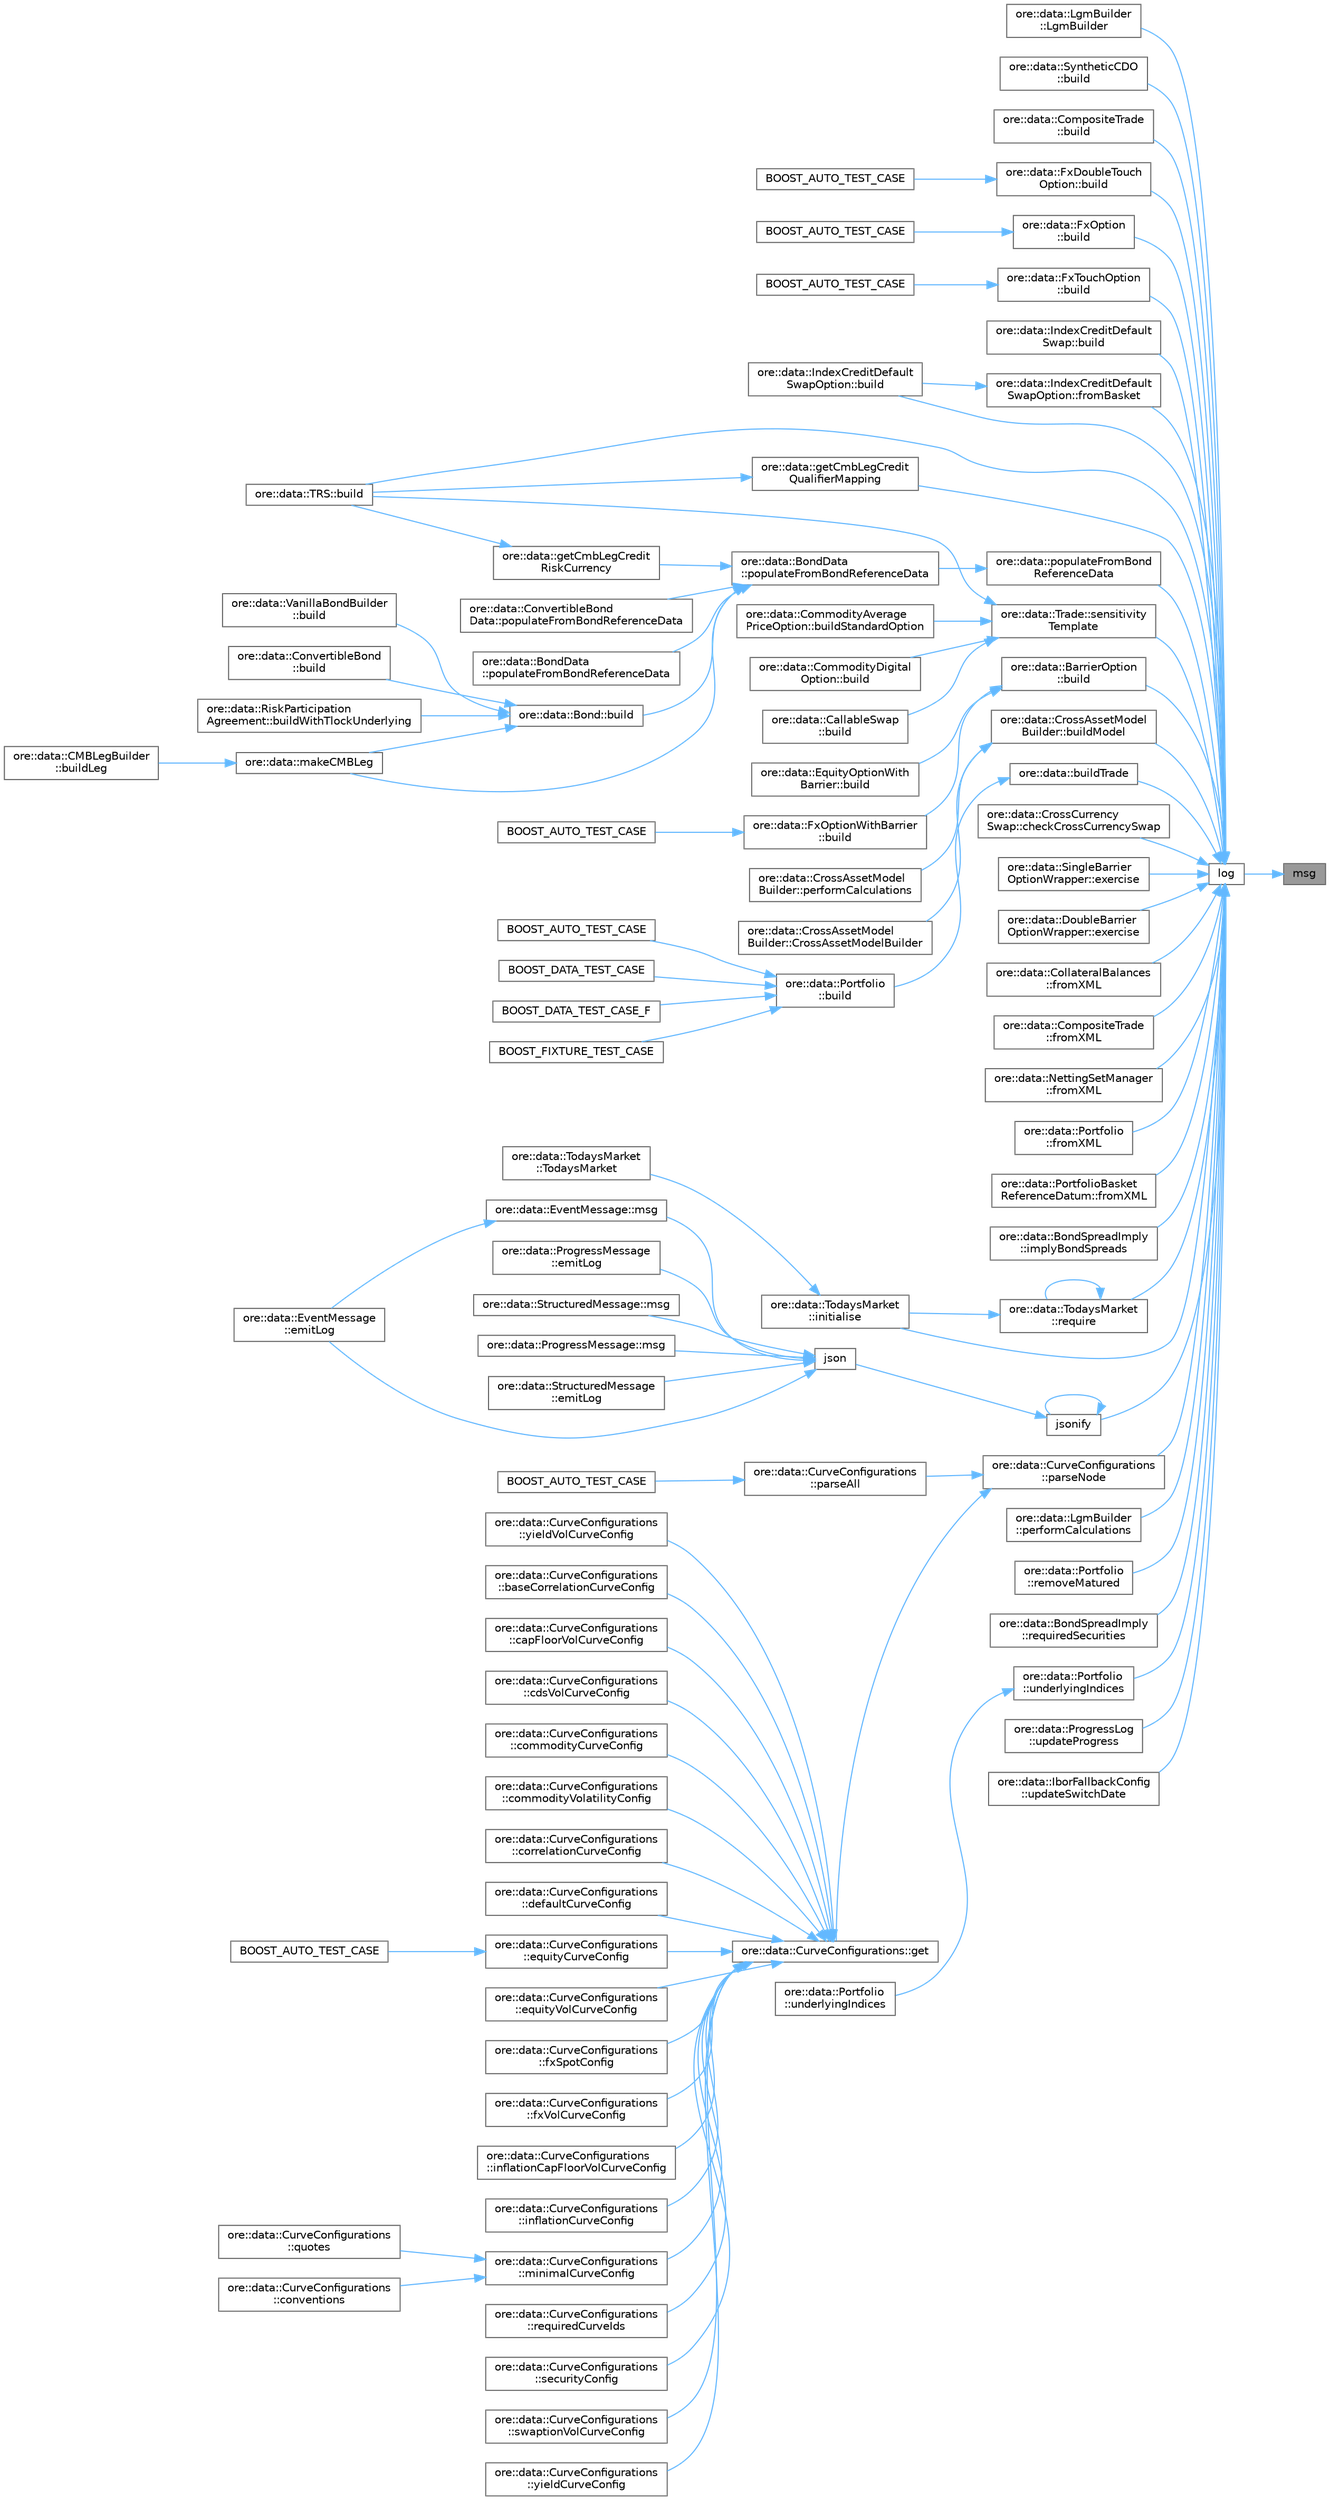 digraph "msg"
{
 // INTERACTIVE_SVG=YES
 // LATEX_PDF_SIZE
  bgcolor="transparent";
  edge [fontname=Helvetica,fontsize=10,labelfontname=Helvetica,labelfontsize=10];
  node [fontname=Helvetica,fontsize=10,shape=box,height=0.2,width=0.4];
  rankdir="RL";
  Node1 [label="msg",height=0.2,width=0.4,color="gray40", fillcolor="grey60", style="filled", fontcolor="black",tooltip="return a std::string for the log file"];
  Node1 -> Node2 [dir="back",color="steelblue1",style="solid"];
  Node2 [label="log",height=0.2,width=0.4,color="grey40", fillcolor="white", style="filled",URL="$classore_1_1data_1_1_j_s_o_n_message.html#a5e21eca2668ed948bdc409b19a78e5bb",tooltip="generate Boost log record to pass to corresponding sinks"];
  Node2 -> Node3 [dir="back",color="steelblue1",style="solid"];
  Node3 [label="ore::data::LgmBuilder\l::LgmBuilder",height=0.2,width=0.4,color="grey40", fillcolor="white", style="filled",URL="$classore_1_1data_1_1_lgm_builder.html#a1cabc6bdb40969003b68e3154b43e856",tooltip=" "];
  Node2 -> Node4 [dir="back",color="steelblue1",style="solid"];
  Node4 [label="ore::data::SyntheticCDO\l::build",height=0.2,width=0.4,color="grey40", fillcolor="white", style="filled",URL="$classore_1_1data_1_1_synthetic_c_d_o.html#af7b69d5b18d278257927e32b10a23ee6",tooltip=" "];
  Node2 -> Node5 [dir="back",color="steelblue1",style="solid"];
  Node5 [label="ore::data::CompositeTrade\l::build",height=0.2,width=0.4,color="grey40", fillcolor="white", style="filled",URL="$classore_1_1data_1_1_composite_trade.html#af7b69d5b18d278257927e32b10a23ee6",tooltip="Build QuantLib/QuantExt instrument, link pricing engine."];
  Node2 -> Node6 [dir="back",color="steelblue1",style="solid"];
  Node6 [label="ore::data::FxDoubleTouch\lOption::build",height=0.2,width=0.4,color="grey40", fillcolor="white", style="filled",URL="$classore_1_1data_1_1_fx_double_touch_option.html#af7b69d5b18d278257927e32b10a23ee6",tooltip="Build QuantLib/QuantExt instrument, link pricing engine."];
  Node6 -> Node7 [dir="back",color="steelblue1",style="solid"];
  Node7 [label="BOOST_AUTO_TEST_CASE",height=0.2,width=0.4,color="grey40", fillcolor="white", style="filled",URL="$fxexotics_8cpp.html#a356626221d09fa0287e4f5d1646ca231",tooltip=" "];
  Node2 -> Node8 [dir="back",color="steelblue1",style="solid"];
  Node8 [label="ore::data::FxOption\l::build",height=0.2,width=0.4,color="grey40", fillcolor="white", style="filled",URL="$classore_1_1data_1_1_fx_option.html#af7b69d5b18d278257927e32b10a23ee6",tooltip="Build QuantLib/QuantExt instrument, link pricing engine."];
  Node8 -> Node9 [dir="back",color="steelblue1",style="solid"];
  Node9 [label="BOOST_AUTO_TEST_CASE",height=0.2,width=0.4,color="grey40", fillcolor="white", style="filled",URL="$test_2fxoption_8cpp.html#a321417ba3c97d0524c8fa2d8acb97d72",tooltip=" "];
  Node2 -> Node10 [dir="back",color="steelblue1",style="solid"];
  Node10 [label="ore::data::FxTouchOption\l::build",height=0.2,width=0.4,color="grey40", fillcolor="white", style="filled",URL="$classore_1_1data_1_1_fx_touch_option.html#af7b69d5b18d278257927e32b10a23ee6",tooltip="Build QuantLib/QuantExt instrument, link pricing engine."];
  Node10 -> Node11 [dir="back",color="steelblue1",style="solid"];
  Node11 [label="BOOST_AUTO_TEST_CASE",height=0.2,width=0.4,color="grey40", fillcolor="white", style="filled",URL="$fxexotics_8cpp.html#a81ded61bff8d1f143845d1a8063ab363",tooltip=" "];
  Node2 -> Node12 [dir="back",color="steelblue1",style="solid"];
  Node12 [label="ore::data::IndexCreditDefault\lSwap::build",height=0.2,width=0.4,color="grey40", fillcolor="white", style="filled",URL="$classore_1_1data_1_1_index_credit_default_swap.html#af7b69d5b18d278257927e32b10a23ee6",tooltip=" "];
  Node2 -> Node13 [dir="back",color="steelblue1",style="solid"];
  Node13 [label="ore::data::IndexCreditDefault\lSwapOption::build",height=0.2,width=0.4,color="grey40", fillcolor="white", style="filled",URL="$classore_1_1data_1_1_index_credit_default_swap_option.html#af7b69d5b18d278257927e32b10a23ee6",tooltip=" "];
  Node2 -> Node14 [dir="back",color="steelblue1",style="solid"];
  Node14 [label="ore::data::TRS::build",height=0.2,width=0.4,color="grey40", fillcolor="white", style="filled",URL="$classore_1_1data_1_1_t_r_s.html#af7b69d5b18d278257927e32b10a23ee6",tooltip=" "];
  Node2 -> Node15 [dir="back",color="steelblue1",style="solid"];
  Node15 [label="ore::data::BarrierOption\l::build",height=0.2,width=0.4,color="grey40", fillcolor="white", style="filled",URL="$classore_1_1data_1_1_barrier_option.html#ab1db499ff5e65c59fd2009d62276fdaf",tooltip="Build QuantLib/QuantExt instrument, link pricing engine."];
  Node15 -> Node16 [dir="back",color="steelblue1",style="solid"];
  Node16 [label="ore::data::FxOptionWithBarrier\l::build",height=0.2,width=0.4,color="grey40", fillcolor="white", style="filled",URL="$classore_1_1data_1_1_fx_option_with_barrier.html#a023906d726fdb4d1f906576fe597c579",tooltip=" "];
  Node16 -> Node17 [dir="back",color="steelblue1",style="solid"];
  Node17 [label="BOOST_AUTO_TEST_CASE",height=0.2,width=0.4,color="grey40", fillcolor="white", style="filled",URL="$fxexotics_8cpp.html#a97f1cf85be4712888f153506afc004be",tooltip=" "];
  Node15 -> Node18 [dir="back",color="steelblue1",style="solid"];
  Node18 [label="ore::data::EquityOptionWith\lBarrier::build",height=0.2,width=0.4,color="grey40", fillcolor="white", style="filled",URL="$classore_1_1data_1_1_equity_option_with_barrier.html#a023906d726fdb4d1f906576fe597c579",tooltip=" "];
  Node2 -> Node19 [dir="back",color="steelblue1",style="solid"];
  Node19 [label="ore::data::CrossAssetModel\lBuilder::buildModel",height=0.2,width=0.4,color="grey40", fillcolor="white", style="filled",URL="$classore_1_1data_1_1_cross_asset_model_builder.html#a2bda927f99c08dbefc15adff5b9d8fe2",tooltip=" "];
  Node19 -> Node20 [dir="back",color="steelblue1",style="solid"];
  Node20 [label="ore::data::CrossAssetModel\lBuilder::CrossAssetModelBuilder",height=0.2,width=0.4,color="grey40", fillcolor="white", style="filled",URL="$classore_1_1data_1_1_cross_asset_model_builder.html#a3f34deda71fd65440cc5b85bd581e3c1",tooltip=" "];
  Node19 -> Node21 [dir="back",color="steelblue1",style="solid"];
  Node21 [label="ore::data::CrossAssetModel\lBuilder::performCalculations",height=0.2,width=0.4,color="grey40", fillcolor="white", style="filled",URL="$classore_1_1data_1_1_cross_asset_model_builder.html#a1127cccc9668a02247dc139d27121708",tooltip=" "];
  Node2 -> Node22 [dir="back",color="steelblue1",style="solid"];
  Node22 [label="ore::data::buildTrade",height=0.2,width=0.4,color="grey40", fillcolor="white", style="filled",URL="$namespaceore_1_1data.html#a4189e2c4ca70a4330840992fb570b3b1",tooltip=" "];
  Node22 -> Node23 [dir="back",color="steelblue1",style="solid"];
  Node23 [label="ore::data::Portfolio\l::build",height=0.2,width=0.4,color="grey40", fillcolor="white", style="filled",URL="$classore_1_1data_1_1_portfolio.html#a78b7a46465ae740388a7061e932a1f26",tooltip="Call build on all trades in the portfolio, the context is included in error messages."];
  Node23 -> Node24 [dir="back",color="steelblue1",style="solid"];
  Node24 [label="BOOST_AUTO_TEST_CASE",height=0.2,width=0.4,color="grey40", fillcolor="white", style="filled",URL="$test_2cbo_8cpp.html#a67b86d8f1ec7349d0a493f2479faa0a2",tooltip=" "];
  Node23 -> Node25 [dir="back",color="steelblue1",style="solid"];
  Node25 [label="BOOST_DATA_TEST_CASE",height=0.2,width=0.4,color="grey40", fillcolor="white", style="filled",URL="$cds_8cpp.html#a9cd88dc27cb4c692bf99276462cee565",tooltip=" "];
  Node23 -> Node26 [dir="back",color="steelblue1",style="solid"];
  Node26 [label="BOOST_DATA_TEST_CASE_F",height=0.2,width=0.4,color="grey40", fillcolor="white", style="filled",URL="$test_2fixings_8cpp.html#ad30d7669059cad5a015cab351d16e3b7",tooltip=" "];
  Node23 -> Node27 [dir="back",color="steelblue1",style="solid"];
  Node27 [label="BOOST_FIXTURE_TEST_CASE",height=0.2,width=0.4,color="grey40", fillcolor="white", style="filled",URL="$test_2fixings_8cpp.html#a8e7c4561d95fe2e9fce9d2ebb3fdb563",tooltip=" "];
  Node2 -> Node28 [dir="back",color="steelblue1",style="solid"];
  Node28 [label="ore::data::CrossCurrency\lSwap::checkCrossCurrencySwap",height=0.2,width=0.4,color="grey40", fillcolor="white", style="filled",URL="$classore_1_1data_1_1_cross_currency_swap.html#aa5f4813629f104211f48d14b697a7b11",tooltip=" "];
  Node2 -> Node29 [dir="back",color="steelblue1",style="solid"];
  Node29 [label="ore::data::SingleBarrier\lOptionWrapper::exercise",height=0.2,width=0.4,color="grey40", fillcolor="white", style="filled",URL="$classore_1_1data_1_1_single_barrier_option_wrapper.html#a674011988d5c6dbe9028cb4a67897064",tooltip=" "];
  Node2 -> Node30 [dir="back",color="steelblue1",style="solid"];
  Node30 [label="ore::data::DoubleBarrier\lOptionWrapper::exercise",height=0.2,width=0.4,color="grey40", fillcolor="white", style="filled",URL="$classore_1_1data_1_1_double_barrier_option_wrapper.html#a674011988d5c6dbe9028cb4a67897064",tooltip=" "];
  Node2 -> Node31 [dir="back",color="steelblue1",style="solid"];
  Node31 [label="ore::data::IndexCreditDefault\lSwapOption::fromBasket",height=0.2,width=0.4,color="grey40", fillcolor="white", style="filled",URL="$classore_1_1data_1_1_index_credit_default_swap_option.html#a53011b21d2958f22377b7c07c66269e9",tooltip="Populate constituent notionals and curve IDs from basket data."];
  Node31 -> Node13 [dir="back",color="steelblue1",style="solid"];
  Node2 -> Node32 [dir="back",color="steelblue1",style="solid"];
  Node32 [label="ore::data::CollateralBalances\l::fromXML",height=0.2,width=0.4,color="grey40", fillcolor="white", style="filled",URL="$classore_1_1data_1_1_collateral_balances.html#a510baf06568510646decfeaf1753e526",tooltip=" "];
  Node2 -> Node33 [dir="back",color="steelblue1",style="solid"];
  Node33 [label="ore::data::CompositeTrade\l::fromXML",height=0.2,width=0.4,color="grey40", fillcolor="white", style="filled",URL="$classore_1_1data_1_1_composite_trade.html#a7741ae0fc924943de5bfe02928262eb7",tooltip=" "];
  Node2 -> Node34 [dir="back",color="steelblue1",style="solid"];
  Node34 [label="ore::data::NettingSetManager\l::fromXML",height=0.2,width=0.4,color="grey40", fillcolor="white", style="filled",URL="$classore_1_1data_1_1_netting_set_manager.html#a7741ae0fc924943de5bfe02928262eb7",tooltip=" "];
  Node2 -> Node35 [dir="back",color="steelblue1",style="solid"];
  Node35 [label="ore::data::Portfolio\l::fromXML",height=0.2,width=0.4,color="grey40", fillcolor="white", style="filled",URL="$classore_1_1data_1_1_portfolio.html#a7741ae0fc924943de5bfe02928262eb7",tooltip="XMLSerializable interface."];
  Node2 -> Node36 [dir="back",color="steelblue1",style="solid"];
  Node36 [label="ore::data::PortfolioBasket\lReferenceDatum::fromXML",height=0.2,width=0.4,color="grey40", fillcolor="white", style="filled",URL="$classore_1_1data_1_1_portfolio_basket_reference_datum.html#a7741ae0fc924943de5bfe02928262eb7",tooltip=" "];
  Node2 -> Node37 [dir="back",color="steelblue1",style="solid"];
  Node37 [label="ore::data::getCmbLegCredit\lQualifierMapping",height=0.2,width=0.4,color="grey40", fillcolor="white", style="filled",URL="$namespaceore_1_1data.html#a4e852631c6c34458c25d3ed7d116a0d8",tooltip=" "];
  Node37 -> Node14 [dir="back",color="steelblue1",style="solid"];
  Node2 -> Node38 [dir="back",color="steelblue1",style="solid"];
  Node38 [label="ore::data::BondSpreadImply\l::implyBondSpreads",height=0.2,width=0.4,color="grey40", fillcolor="white", style="filled",URL="$classore_1_1data_1_1_bond_spread_imply.html#a0045e9ff9bf15dddddd089bebcde3524",tooltip=" "];
  Node2 -> Node39 [dir="back",color="steelblue1",style="solid"];
  Node39 [label="ore::data::TodaysMarket\l::initialise",height=0.2,width=0.4,color="grey40", fillcolor="white", style="filled",URL="$classore_1_1data_1_1_todays_market.html#a0816e5ec53019bee5353fea5fc006eb1",tooltip=" "];
  Node39 -> Node40 [dir="back",color="steelblue1",style="solid"];
  Node40 [label="ore::data::TodaysMarket\l::TodaysMarket",height=0.2,width=0.4,color="grey40", fillcolor="white", style="filled",URL="$classore_1_1data_1_1_todays_market.html#ad79acb672b27bd7258f228494d94cb32",tooltip="Constructor taking pointers and allowing for a lazy build of the market objects."];
  Node2 -> Node41 [dir="back",color="steelblue1",style="solid"];
  Node41 [label="jsonify",height=0.2,width=0.4,color="grey40", fillcolor="white", style="filled",URL="$classore_1_1data_1_1_j_s_o_n_message.html#a211ebfb47581c2cadc6b8a331532623b",tooltip=" "];
  Node41 -> Node42 [dir="back",color="steelblue1",style="solid"];
  Node42 [label="json",height=0.2,width=0.4,color="grey40", fillcolor="white", style="filled",URL="$classore_1_1data_1_1_j_s_o_n_message.html#a19cb55ffd43b5e8bf95a157227b3054a",tooltip="create JSON-like output from the data"];
  Node42 -> Node43 [dir="back",color="steelblue1",style="solid"];
  Node43 [label="ore::data::StructuredMessage\l::emitLog",height=0.2,width=0.4,color="grey40", fillcolor="white", style="filled",URL="$classore_1_1data_1_1_structured_message.html#a6f68a49e1dd1edc3f9e2e28181fbf8a1",tooltip="generate Boost log record to pass to corresponding sinks"];
  Node42 -> Node44 [dir="back",color="steelblue1",style="solid"];
  Node44 [label="ore::data::EventMessage\l::emitLog",height=0.2,width=0.4,color="grey40", fillcolor="white", style="filled",URL="$classore_1_1data_1_1_event_message.html#a6f68a49e1dd1edc3f9e2e28181fbf8a1",tooltip="generate Boost log record to pass to corresponding sinks"];
  Node42 -> Node45 [dir="back",color="steelblue1",style="solid"];
  Node45 [label="ore::data::ProgressMessage\l::emitLog",height=0.2,width=0.4,color="grey40", fillcolor="white", style="filled",URL="$classore_1_1data_1_1_progress_message.html#a6f68a49e1dd1edc3f9e2e28181fbf8a1",tooltip="generate Boost log record to pass to corresponding sinks"];
  Node42 -> Node46 [dir="back",color="steelblue1",style="solid"];
  Node46 [label="ore::data::StructuredMessage::msg",height=0.2,width=0.4,color="grey40", fillcolor="white", style="filled",URL="$classore_1_1data_1_1_structured_message.html#a7b602afd4bab7be2cd32dd32c2bdede4",tooltip="return a std::string for the log file"];
  Node42 -> Node47 [dir="back",color="steelblue1",style="solid"];
  Node47 [label="ore::data::EventMessage::msg",height=0.2,width=0.4,color="grey40", fillcolor="white", style="filled",URL="$classore_1_1data_1_1_event_message.html#a7b602afd4bab7be2cd32dd32c2bdede4",tooltip="return a std::string for the log file"];
  Node47 -> Node44 [dir="back",color="steelblue1",style="solid"];
  Node42 -> Node48 [dir="back",color="steelblue1",style="solid"];
  Node48 [label="ore::data::ProgressMessage::msg",height=0.2,width=0.4,color="grey40", fillcolor="white", style="filled",URL="$classore_1_1data_1_1_progress_message.html#a7b602afd4bab7be2cd32dd32c2bdede4",tooltip="return a std::string for the log file"];
  Node41 -> Node41 [dir="back",color="steelblue1",style="solid"];
  Node2 -> Node49 [dir="back",color="steelblue1",style="solid"];
  Node49 [label="ore::data::CurveConfigurations\l::parseNode",height=0.2,width=0.4,color="grey40", fillcolor="white", style="filled",URL="$classore_1_1data_1_1_curve_configurations.html#ae21cee2080e2120466063e68c1a3e2a9",tooltip=" "];
  Node49 -> Node50 [dir="back",color="steelblue1",style="solid"];
  Node50 [label="ore::data::CurveConfigurations::get",height=0.2,width=0.4,color="grey40", fillcolor="white", style="filled",URL="$classore_1_1data_1_1_curve_configurations.html#a04f00e9080c4647c43cb2d050a75fb0e",tooltip=" "];
  Node50 -> Node51 [dir="back",color="steelblue1",style="solid"];
  Node51 [label="ore::data::CurveConfigurations\l::baseCorrelationCurveConfig",height=0.2,width=0.4,color="grey40", fillcolor="white", style="filled",URL="$classore_1_1data_1_1_curve_configurations.html#a347d9b0eff8b098e9f7a1679e4551c8a",tooltip=" "];
  Node50 -> Node52 [dir="back",color="steelblue1",style="solid"];
  Node52 [label="ore::data::CurveConfigurations\l::capFloorVolCurveConfig",height=0.2,width=0.4,color="grey40", fillcolor="white", style="filled",URL="$classore_1_1data_1_1_curve_configurations.html#a5ba1053b6c69f3ecbc2fb45eb3ec6fc4",tooltip=" "];
  Node50 -> Node53 [dir="back",color="steelblue1",style="solid"];
  Node53 [label="ore::data::CurveConfigurations\l::cdsVolCurveConfig",height=0.2,width=0.4,color="grey40", fillcolor="white", style="filled",URL="$classore_1_1data_1_1_curve_configurations.html#a24060407aea16fe670741eb6348797bb",tooltip=" "];
  Node50 -> Node54 [dir="back",color="steelblue1",style="solid"];
  Node54 [label="ore::data::CurveConfigurations\l::commodityCurveConfig",height=0.2,width=0.4,color="grey40", fillcolor="white", style="filled",URL="$classore_1_1data_1_1_curve_configurations.html#a4af8cc8bf3b2d065e78275084e811bc3",tooltip=" "];
  Node50 -> Node55 [dir="back",color="steelblue1",style="solid"];
  Node55 [label="ore::data::CurveConfigurations\l::commodityVolatilityConfig",height=0.2,width=0.4,color="grey40", fillcolor="white", style="filled",URL="$classore_1_1data_1_1_curve_configurations.html#acde238c8269391c1e689b3b6a82ef912",tooltip=" "];
  Node50 -> Node56 [dir="back",color="steelblue1",style="solid"];
  Node56 [label="ore::data::CurveConfigurations\l::correlationCurveConfig",height=0.2,width=0.4,color="grey40", fillcolor="white", style="filled",URL="$classore_1_1data_1_1_curve_configurations.html#a7c6ad73d463d082d93a6b78a290990c4",tooltip=" "];
  Node50 -> Node57 [dir="back",color="steelblue1",style="solid"];
  Node57 [label="ore::data::CurveConfigurations\l::defaultCurveConfig",height=0.2,width=0.4,color="grey40", fillcolor="white", style="filled",URL="$classore_1_1data_1_1_curve_configurations.html#ab473c50854c6ba94af517dbc50b0a218",tooltip=" "];
  Node50 -> Node58 [dir="back",color="steelblue1",style="solid"];
  Node58 [label="ore::data::CurveConfigurations\l::equityCurveConfig",height=0.2,width=0.4,color="grey40", fillcolor="white", style="filled",URL="$classore_1_1data_1_1_curve_configurations.html#a19fcd28db3988544594ecf095ad01ddd",tooltip=" "];
  Node58 -> Node59 [dir="back",color="steelblue1",style="solid"];
  Node59 [label="BOOST_AUTO_TEST_CASE",height=0.2,width=0.4,color="grey40", fillcolor="white", style="filled",URL="$equitymarketdata_8cpp.html#a0a8db005e5898e1432e60360308e9a6f",tooltip=" "];
  Node50 -> Node60 [dir="back",color="steelblue1",style="solid"];
  Node60 [label="ore::data::CurveConfigurations\l::equityVolCurveConfig",height=0.2,width=0.4,color="grey40", fillcolor="white", style="filled",URL="$classore_1_1data_1_1_curve_configurations.html#ac6492177e4319a5fff15579330c53567",tooltip=" "];
  Node50 -> Node61 [dir="back",color="steelblue1",style="solid"];
  Node61 [label="ore::data::CurveConfigurations\l::fxSpotConfig",height=0.2,width=0.4,color="grey40", fillcolor="white", style="filled",URL="$classore_1_1data_1_1_curve_configurations.html#a5c6b2fdc6ee5de208e9fd48208db1675",tooltip=" "];
  Node50 -> Node62 [dir="back",color="steelblue1",style="solid"];
  Node62 [label="ore::data::CurveConfigurations\l::fxVolCurveConfig",height=0.2,width=0.4,color="grey40", fillcolor="white", style="filled",URL="$classore_1_1data_1_1_curve_configurations.html#af41e9106525cd030e3f96629a135b1d3",tooltip=" "];
  Node50 -> Node63 [dir="back",color="steelblue1",style="solid"];
  Node63 [label="ore::data::CurveConfigurations\l::inflationCapFloorVolCurveConfig",height=0.2,width=0.4,color="grey40", fillcolor="white", style="filled",URL="$classore_1_1data_1_1_curve_configurations.html#a5fe3559749b89c8dde04e4cec9e9a2ec",tooltip=" "];
  Node50 -> Node64 [dir="back",color="steelblue1",style="solid"];
  Node64 [label="ore::data::CurveConfigurations\l::inflationCurveConfig",height=0.2,width=0.4,color="grey40", fillcolor="white", style="filled",URL="$classore_1_1data_1_1_curve_configurations.html#a4b094acf9a479b37837021bc35689a1c",tooltip=" "];
  Node50 -> Node65 [dir="back",color="steelblue1",style="solid"];
  Node65 [label="ore::data::CurveConfigurations\l::minimalCurveConfig",height=0.2,width=0.4,color="grey40", fillcolor="white", style="filled",URL="$classore_1_1data_1_1_curve_configurations.html#a31d4adafa2437c53b70d4a892b1b6865",tooltip=" "];
  Node65 -> Node66 [dir="back",color="steelblue1",style="solid"];
  Node66 [label="ore::data::CurveConfigurations\l::conventions",height=0.2,width=0.4,color="grey40", fillcolor="white", style="filled",URL="$classore_1_1data_1_1_curve_configurations.html#a2cbdfa0039d32b2f2ef8a3d1f72fddc2",tooltip=" "];
  Node65 -> Node67 [dir="back",color="steelblue1",style="solid"];
  Node67 [label="ore::data::CurveConfigurations\l::quotes",height=0.2,width=0.4,color="grey40", fillcolor="white", style="filled",URL="$classore_1_1data_1_1_curve_configurations.html#a0d408d4b14a8796bba537a5eb91a401f",tooltip=" "];
  Node50 -> Node68 [dir="back",color="steelblue1",style="solid"];
  Node68 [label="ore::data::CurveConfigurations\l::requiredCurveIds",height=0.2,width=0.4,color="grey40", fillcolor="white", style="filled",URL="$classore_1_1data_1_1_curve_configurations.html#ab15e89fe26a20bb3aeee84a78c921ab7",tooltip=" "];
  Node50 -> Node69 [dir="back",color="steelblue1",style="solid"];
  Node69 [label="ore::data::CurveConfigurations\l::securityConfig",height=0.2,width=0.4,color="grey40", fillcolor="white", style="filled",URL="$classore_1_1data_1_1_curve_configurations.html#ae6683cfd8508ea1e42b3a90fa3f51f68",tooltip=" "];
  Node50 -> Node70 [dir="back",color="steelblue1",style="solid"];
  Node70 [label="ore::data::CurveConfigurations\l::swaptionVolCurveConfig",height=0.2,width=0.4,color="grey40", fillcolor="white", style="filled",URL="$classore_1_1data_1_1_curve_configurations.html#a583dd4d8213c78745c34aca385836167",tooltip=" "];
  Node50 -> Node71 [dir="back",color="steelblue1",style="solid"];
  Node71 [label="ore::data::CurveConfigurations\l::yieldCurveConfig",height=0.2,width=0.4,color="grey40", fillcolor="white", style="filled",URL="$classore_1_1data_1_1_curve_configurations.html#a22f6d5a6c9534d8e896998a0cd9208c3",tooltip=" "];
  Node50 -> Node72 [dir="back",color="steelblue1",style="solid"];
  Node72 [label="ore::data::CurveConfigurations\l::yieldVolCurveConfig",height=0.2,width=0.4,color="grey40", fillcolor="white", style="filled",URL="$classore_1_1data_1_1_curve_configurations.html#aac99f8813a6c78d74681a1a7421feee3",tooltip=" "];
  Node49 -> Node73 [dir="back",color="steelblue1",style="solid"];
  Node73 [label="ore::data::CurveConfigurations\l::parseAll",height=0.2,width=0.4,color="grey40", fillcolor="white", style="filled",URL="$classore_1_1data_1_1_curve_configurations.html#a7d26ae3e9e667f79e04f7ab183053666",tooltip=" "];
  Node73 -> Node74 [dir="back",color="steelblue1",style="solid"];
  Node74 [label="BOOST_AUTO_TEST_CASE",height=0.2,width=0.4,color="grey40", fillcolor="white", style="filled",URL="$test_2curveconfig_8cpp.html#aa8e0d19e46649d49997f7d7dc39622ff",tooltip=" "];
  Node2 -> Node75 [dir="back",color="steelblue1",style="solid"];
  Node75 [label="ore::data::LgmBuilder\l::performCalculations",height=0.2,width=0.4,color="grey40", fillcolor="white", style="filled",URL="$classore_1_1data_1_1_lgm_builder.html#a1127cccc9668a02247dc139d27121708",tooltip=" "];
  Node2 -> Node76 [dir="back",color="steelblue1",style="solid"];
  Node76 [label="ore::data::populateFromBond\lReferenceData",height=0.2,width=0.4,color="grey40", fillcolor="white", style="filled",URL="$namespaceore_1_1data.html#ac1445af709e015c19b2136c63d9b8d88",tooltip="Populate bond data from name and ReferenceDataManager."];
  Node76 -> Node77 [dir="back",color="steelblue1",style="solid"];
  Node77 [label="ore::data::BondData\l::populateFromBondReferenceData",height=0.2,width=0.4,color="grey40", fillcolor="white", style="filled",URL="$classore_1_1data_1_1_bond_data.html#a3fe7607641308a7e92896f33818e2327",tooltip="populate data from reference datum and check data for completeness"];
  Node77 -> Node78 [dir="back",color="steelblue1",style="solid"];
  Node78 [label="ore::data::Bond::build",height=0.2,width=0.4,color="grey40", fillcolor="white", style="filled",URL="$classore_1_1data_1_1_bond.html#af7b69d5b18d278257927e32b10a23ee6",tooltip="Trade interface."];
  Node78 -> Node79 [dir="back",color="steelblue1",style="solid"];
  Node79 [label="ore::data::VanillaBondBuilder\l::build",height=0.2,width=0.4,color="grey40", fillcolor="white", style="filled",URL="$structore_1_1data_1_1_vanilla_bond_builder.html#ae1e21501ab505df04314d15d13f876e1",tooltip=" "];
  Node78 -> Node80 [dir="back",color="steelblue1",style="solid"];
  Node80 [label="ore::data::ConvertibleBond\l::build",height=0.2,width=0.4,color="grey40", fillcolor="white", style="filled",URL="$classore_1_1data_1_1_convertible_bond.html#ab1db499ff5e65c59fd2009d62276fdaf",tooltip=" "];
  Node78 -> Node81 [dir="back",color="steelblue1",style="solid"];
  Node81 [label="ore::data::RiskParticipation\lAgreement::buildWithTlockUnderlying",height=0.2,width=0.4,color="grey40", fillcolor="white", style="filled",URL="$classore_1_1data_1_1_risk_participation_agreement.html#a225490c21ddfa2450a67f04007c16f4c",tooltip=" "];
  Node78 -> Node82 [dir="back",color="steelblue1",style="solid"];
  Node82 [label="ore::data::makeCMBLeg",height=0.2,width=0.4,color="grey40", fillcolor="white", style="filled",URL="$namespaceore_1_1data.html#a7e30fb6a46cf70b26b33a0528e47cd6c",tooltip=" "];
  Node82 -> Node83 [dir="back",color="steelblue1",style="solid"];
  Node83 [label="ore::data::CMBLegBuilder\l::buildLeg",height=0.2,width=0.4,color="grey40", fillcolor="white", style="filled",URL="$classore_1_1data_1_1_c_m_b_leg_builder.html#aea285351d9f3458189a9e2d965349d23",tooltip=" "];
  Node77 -> Node84 [dir="back",color="steelblue1",style="solid"];
  Node84 [label="ore::data::getCmbLegCredit\lRiskCurrency",height=0.2,width=0.4,color="grey40", fillcolor="white", style="filled",URL="$namespaceore_1_1data.html#acee5964eaee5c1e0fc440dc023c64bc1",tooltip=" "];
  Node84 -> Node14 [dir="back",color="steelblue1",style="solid"];
  Node77 -> Node82 [dir="back",color="steelblue1",style="solid"];
  Node77 -> Node85 [dir="back",color="steelblue1",style="solid"];
  Node85 [label="ore::data::ConvertibleBond\lData::populateFromBondReferenceData",height=0.2,width=0.4,color="grey40", fillcolor="white", style="filled",URL="$classore_1_1data_1_1_convertible_bond_data.html#ae4961a109c8bfab891589da5a47a4ecd",tooltip=" "];
  Node77 -> Node86 [dir="back",color="steelblue1",style="solid"];
  Node86 [label="ore::data::BondData\l::populateFromBondReferenceData",height=0.2,width=0.4,color="grey40", fillcolor="white", style="filled",URL="$classore_1_1data_1_1_bond_data.html#a9f6b854937a27aa5ae3c9b15894d476a",tooltip="look up reference datum in ref data manager and populate, check data for completeness"];
  Node2 -> Node87 [dir="back",color="steelblue1",style="solid"];
  Node87 [label="ore::data::Portfolio\l::removeMatured",height=0.2,width=0.4,color="grey40", fillcolor="white", style="filled",URL="$classore_1_1data_1_1_portfolio.html#a54385da53370ee8347c8c3d7f0a3f704",tooltip="Remove matured trades from portfolio for a given date, each removal is logged with an Alert."];
  Node2 -> Node88 [dir="back",color="steelblue1",style="solid"];
  Node88 [label="ore::data::TodaysMarket\l::require",height=0.2,width=0.4,color="grey40", fillcolor="white", style="filled",URL="$classore_1_1data_1_1_todays_market.html#a36416143258c4e4c30bb46935cef9408",tooltip=" "];
  Node88 -> Node39 [dir="back",color="steelblue1",style="solid"];
  Node88 -> Node88 [dir="back",color="steelblue1",style="solid"];
  Node2 -> Node89 [dir="back",color="steelblue1",style="solid"];
  Node89 [label="ore::data::BondSpreadImply\l::requiredSecurities",height=0.2,width=0.4,color="grey40", fillcolor="white", style="filled",URL="$classore_1_1data_1_1_bond_spread_imply.html#a483a4260777061b2519aa144d1f9b79f",tooltip=" "];
  Node2 -> Node90 [dir="back",color="steelblue1",style="solid"];
  Node90 [label="ore::data::Trade::sensitivity\lTemplate",height=0.2,width=0.4,color="grey40", fillcolor="white", style="filled",URL="$classore_1_1data_1_1_trade.html#a0f8dab580626fda80cf858adbd7a8ff1",tooltip=" "];
  Node90 -> Node14 [dir="back",color="steelblue1",style="solid"];
  Node90 -> Node91 [dir="back",color="steelblue1",style="solid"];
  Node91 [label="ore::data::CommodityDigital\lOption::build",height=0.2,width=0.4,color="grey40", fillcolor="white", style="filled",URL="$classore_1_1data_1_1_commodity_digital_option.html#a82238405f67248d44bb177a6951c8c2e",tooltip="Build underlying instrument and link pricing engine."];
  Node90 -> Node92 [dir="back",color="steelblue1",style="solid"];
  Node92 [label="ore::data::CallableSwap\l::build",height=0.2,width=0.4,color="grey40", fillcolor="white", style="filled",URL="$classore_1_1data_1_1_callable_swap.html#ab1db499ff5e65c59fd2009d62276fdaf",tooltip="Build QuantLib/QuantExt instrument, link pricing engine."];
  Node90 -> Node93 [dir="back",color="steelblue1",style="solid"];
  Node93 [label="ore::data::CommodityAverage\lPriceOption::buildStandardOption",height=0.2,width=0.4,color="grey40", fillcolor="white", style="filled",URL="$classore_1_1data_1_1_commodity_average_price_option.html#ab927cfcbbf36bfbbaa854f21f964aced",tooltip="Build a standard option."];
  Node2 -> Node94 [dir="back",color="steelblue1",style="solid"];
  Node94 [label="ore::data::Portfolio\l::underlyingIndices",height=0.2,width=0.4,color="grey40", fillcolor="white", style="filled",URL="$classore_1_1data_1_1_portfolio.html#a83621b432cbfe0e2a8498f9f32007bcc",tooltip=" "];
  Node94 -> Node95 [dir="back",color="steelblue1",style="solid"];
  Node95 [label="ore::data::Portfolio\l::underlyingIndices",height=0.2,width=0.4,color="grey40", fillcolor="white", style="filled",URL="$classore_1_1data_1_1_portfolio.html#a4f463c3728f08776b5e5d57cc0f5898a",tooltip=" "];
  Node2 -> Node96 [dir="back",color="steelblue1",style="solid"];
  Node96 [label="ore::data::ProgressLog\l::updateProgress",height=0.2,width=0.4,color="grey40", fillcolor="white", style="filled",URL="$classore_1_1data_1_1_progress_log.html#a27a4b2955b550fd418eb9c5c2cab5e0f",tooltip="ProgressIndicator interface."];
  Node2 -> Node97 [dir="back",color="steelblue1",style="solid"];
  Node97 [label="ore::data::IborFallbackConfig\l::updateSwitchDate",height=0.2,width=0.4,color="grey40", fillcolor="white", style="filled",URL="$classore_1_1data_1_1_ibor_fallback_config.html#a33b8b7c5ecabb8f4e04d5f03338b6e9d",tooltip=" "];
}
